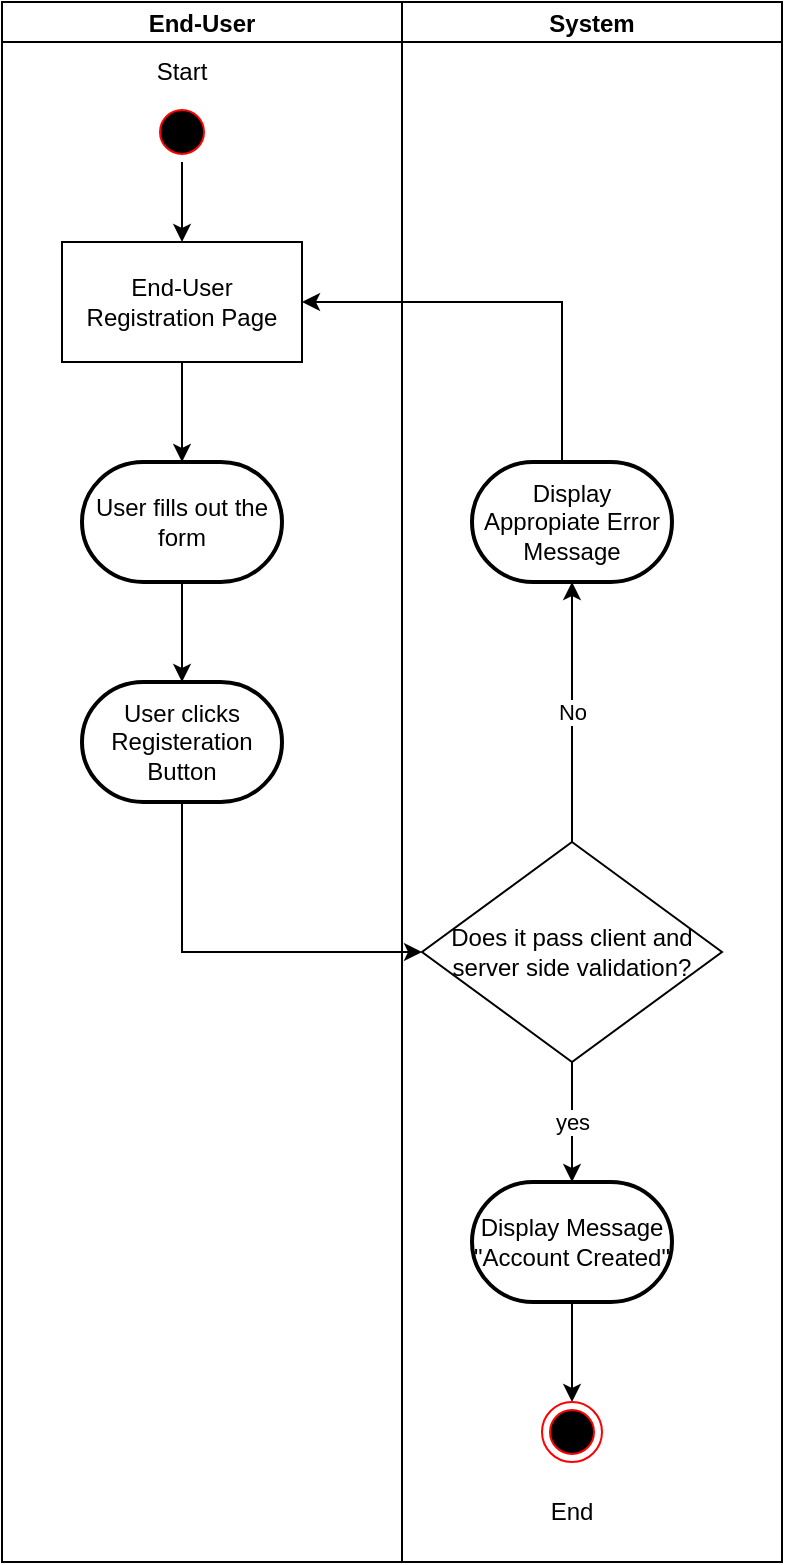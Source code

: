 <mxfile version="20.2.3" type="device"><diagram id="wEBqfs0fLrA0wYbtQWPo" name="Page-1"><mxGraphModel dx="1030" dy="-1569" grid="1" gridSize="10" guides="1" tooltips="1" connect="1" arrows="1" fold="1" page="1" pageScale="1" pageWidth="850" pageHeight="1100" math="0" shadow="0"><root><mxCell id="0"/><mxCell id="1" parent="0"/><mxCell id="ToOcW_BYQ5YxKvrOu-cZ-1" value="End-User" style="swimlane;startSize=20;" parent="1" vertex="1"><mxGeometry x="90" y="2570" width="200" height="780" as="geometry"/></mxCell><mxCell id="CHvmwdzCRQn_MVKjIMwq-85" value="User fills out the form" style="strokeWidth=2;html=1;shape=mxgraph.flowchart.terminator;whiteSpace=wrap;" parent="ToOcW_BYQ5YxKvrOu-cZ-1" vertex="1"><mxGeometry x="40" y="230" width="100" height="60" as="geometry"/></mxCell><mxCell id="Vk23gb-BgWnobW7b4hyo-3" style="edgeStyle=orthogonalEdgeStyle;rounded=0;orthogonalLoop=1;jettySize=auto;html=1;entryX=0.5;entryY=0;entryDx=0;entryDy=0;entryPerimeter=0;" parent="ToOcW_BYQ5YxKvrOu-cZ-1" source="Vk23gb-BgWnobW7b4hyo-1" edge="1"><mxGeometry relative="1" as="geometry"><mxPoint x="90" y="120" as="targetPoint"/></mxGeometry></mxCell><mxCell id="Vk23gb-BgWnobW7b4hyo-1" value="" style="ellipse;html=1;shape=startState;fillColor=#000000;strokeColor=#ff0000;" parent="ToOcW_BYQ5YxKvrOu-cZ-1" vertex="1"><mxGeometry x="75" y="50" width="30" height="30" as="geometry"/></mxCell><mxCell id="Vk23gb-BgWnobW7b4hyo-6" value="Start" style="text;html=1;strokeColor=none;fillColor=none;align=center;verticalAlign=middle;whiteSpace=wrap;rounded=0;" parent="ToOcW_BYQ5YxKvrOu-cZ-1" vertex="1"><mxGeometry x="60" y="20" width="60" height="30" as="geometry"/></mxCell><mxCell id="fQULHjcnIL68BVrEQIt4-2" style="edgeStyle=orthogonalEdgeStyle;rounded=0;orthogonalLoop=1;jettySize=auto;html=1;" parent="ToOcW_BYQ5YxKvrOu-cZ-1" source="fQULHjcnIL68BVrEQIt4-1" target="CHvmwdzCRQn_MVKjIMwq-85" edge="1"><mxGeometry relative="1" as="geometry"/></mxCell><mxCell id="fQULHjcnIL68BVrEQIt4-1" value="End-User Registration Page" style="rounded=0;whiteSpace=wrap;html=1;" parent="ToOcW_BYQ5YxKvrOu-cZ-1" vertex="1"><mxGeometry x="30" y="120" width="120" height="60" as="geometry"/></mxCell><mxCell id="CHvmwdzCRQn_MVKjIMwq-86" value="User clicks Registeration Button" style="strokeWidth=2;html=1;shape=mxgraph.flowchart.terminator;whiteSpace=wrap;" parent="ToOcW_BYQ5YxKvrOu-cZ-1" vertex="1"><mxGeometry x="40" y="340" width="100" height="60" as="geometry"/></mxCell><mxCell id="CHvmwdzCRQn_MVKjIMwq-96" style="edgeStyle=orthogonalEdgeStyle;rounded=0;orthogonalLoop=1;jettySize=auto;html=1;exitX=0.5;exitY=1;exitDx=0;exitDy=0;exitPerimeter=0;entryX=0.5;entryY=0;entryDx=0;entryDy=0;entryPerimeter=0;" parent="ToOcW_BYQ5YxKvrOu-cZ-1" source="CHvmwdzCRQn_MVKjIMwq-85" target="CHvmwdzCRQn_MVKjIMwq-86" edge="1"><mxGeometry relative="1" as="geometry"><mxPoint x="440.238" y="180" as="targetPoint"/></mxGeometry></mxCell><mxCell id="ToOcW_BYQ5YxKvrOu-cZ-2" value="System" style="swimlane;startSize=20;" parent="1" vertex="1"><mxGeometry x="290" y="2570" width="190" height="780" as="geometry"/></mxCell><mxCell id="ToOcW_BYQ5YxKvrOu-cZ-7" value="No" style="edgeStyle=orthogonalEdgeStyle;rounded=0;orthogonalLoop=1;jettySize=auto;html=1;entryX=0.5;entryY=1;entryDx=0;entryDy=0;entryPerimeter=0;" parent="ToOcW_BYQ5YxKvrOu-cZ-2" source="CHvmwdzCRQn_MVKjIMwq-87" target="ToOcW_BYQ5YxKvrOu-cZ-6" edge="1"><mxGeometry relative="1" as="geometry"/></mxCell><mxCell id="CHvmwdzCRQn_MVKjIMwq-87" value="Does it pass client and server side validation?" style="rhombus;whiteSpace=wrap;html=1;" parent="ToOcW_BYQ5YxKvrOu-cZ-2" vertex="1"><mxGeometry x="10" y="420" width="150" height="110" as="geometry"/></mxCell><mxCell id="ToOcW_BYQ5YxKvrOu-cZ-5" style="edgeStyle=orthogonalEdgeStyle;rounded=0;orthogonalLoop=1;jettySize=auto;html=1;entryX=0.5;entryY=0;entryDx=0;entryDy=0;" parent="ToOcW_BYQ5YxKvrOu-cZ-2" source="ToOcW_BYQ5YxKvrOu-cZ-3" target="ToOcW_BYQ5YxKvrOu-cZ-4" edge="1"><mxGeometry relative="1" as="geometry"/></mxCell><mxCell id="ToOcW_BYQ5YxKvrOu-cZ-3" value="Display Message &quot;Account Created&quot;" style="strokeWidth=2;html=1;shape=mxgraph.flowchart.terminator;whiteSpace=wrap;" parent="ToOcW_BYQ5YxKvrOu-cZ-2" vertex="1"><mxGeometry x="35" y="590" width="100" height="60" as="geometry"/></mxCell><mxCell id="CHvmwdzCRQn_MVKjIMwq-92" value="yes" style="edgeStyle=orthogonalEdgeStyle;rounded=0;orthogonalLoop=1;jettySize=auto;html=1;entryX=0.5;entryY=0;entryDx=0;entryDy=0;exitX=0.5;exitY=1;exitDx=0;exitDy=0;entryPerimeter=0;" parent="ToOcW_BYQ5YxKvrOu-cZ-2" source="CHvmwdzCRQn_MVKjIMwq-87" target="ToOcW_BYQ5YxKvrOu-cZ-3" edge="1"><mxGeometry relative="1" as="geometry"><mxPoint x="-100.0" y="620" as="targetPoint"/></mxGeometry></mxCell><mxCell id="ToOcW_BYQ5YxKvrOu-cZ-4" value="" style="ellipse;html=1;shape=endState;fillColor=#000000;strokeColor=#ff0000;" parent="ToOcW_BYQ5YxKvrOu-cZ-2" vertex="1"><mxGeometry x="70" y="700" width="30" height="30" as="geometry"/></mxCell><mxCell id="CHvmwdzCRQn_MVKjIMwq-64" value="End" style="text;html=1;strokeColor=none;fillColor=none;align=center;verticalAlign=middle;whiteSpace=wrap;rounded=0;" parent="ToOcW_BYQ5YxKvrOu-cZ-2" vertex="1"><mxGeometry x="55" y="740" width="60" height="30" as="geometry"/></mxCell><mxCell id="ToOcW_BYQ5YxKvrOu-cZ-6" value="Display Appropiate Error Message" style="strokeWidth=2;html=1;shape=mxgraph.flowchart.terminator;whiteSpace=wrap;" parent="ToOcW_BYQ5YxKvrOu-cZ-2" vertex="1"><mxGeometry x="35" y="230" width="100" height="60" as="geometry"/></mxCell><mxCell id="CHvmwdzCRQn_MVKjIMwq-97" style="edgeStyle=orthogonalEdgeStyle;rounded=0;orthogonalLoop=1;jettySize=auto;html=1;" parent="1" source="CHvmwdzCRQn_MVKjIMwq-86" edge="1"><mxGeometry relative="1" as="geometry"><mxPoint x="300" y="3045" as="targetPoint"/><Array as="points"><mxPoint x="180" y="3045"/></Array></mxGeometry></mxCell><mxCell id="ToOcW_BYQ5YxKvrOu-cZ-8" style="edgeStyle=orthogonalEdgeStyle;rounded=0;orthogonalLoop=1;jettySize=auto;html=1;entryX=1;entryY=0.5;entryDx=0;entryDy=0;" parent="1" source="ToOcW_BYQ5YxKvrOu-cZ-6" target="fQULHjcnIL68BVrEQIt4-1" edge="1"><mxGeometry relative="1" as="geometry"><Array as="points"><mxPoint x="370" y="2720"/></Array></mxGeometry></mxCell></root></mxGraphModel></diagram></mxfile>